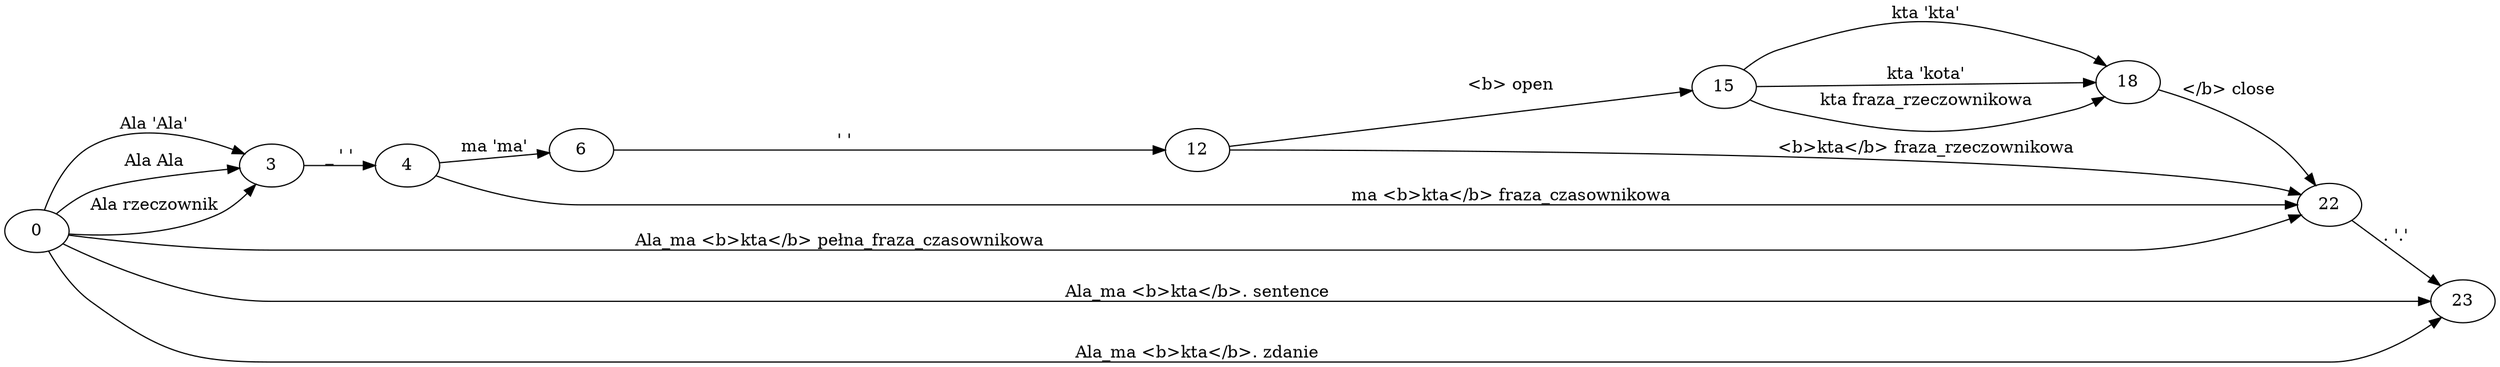 digraph G {
rankdir=LR
0 -> 3 [label="Ala 'Ala'"]
0 -> 3 [label="Ala Ala"]
0 -> 3 [label="Ala rzeczownik"]
3 -> 4 [label="_ ' '"]
4 -> 6 [label="ma 'ma'"]
6 -> 12 [label="&nbsp; ' '"]
12 -> 15 [label="<b> open"]
15 -> 18 [label="kta 'kta'"]
15 -> 18 [label="kta 'kota'"]
15 -> 18 [label="kta fraza_rzeczownikowa"]
18 -> 22 [label="</b> close"]
12 -> 22 [label="<b>kta</b> fraza_rzeczownikowa"]
4 -> 22 [label="ma&nbsp;<b>kta</b> fraza_czasownikowa"]
0 -> 22 [label="Ala_ma&nbsp;<b>kta</b> pełna_fraza_czasownikowa"]
22 -> 23 [label=". '.'"]
0 -> 23 [label="Ala_ma&nbsp;<b>kta</b>. sentence"]
0 -> 23 [label="Ala_ma&nbsp;<b>kta</b>. zdanie"]
}
